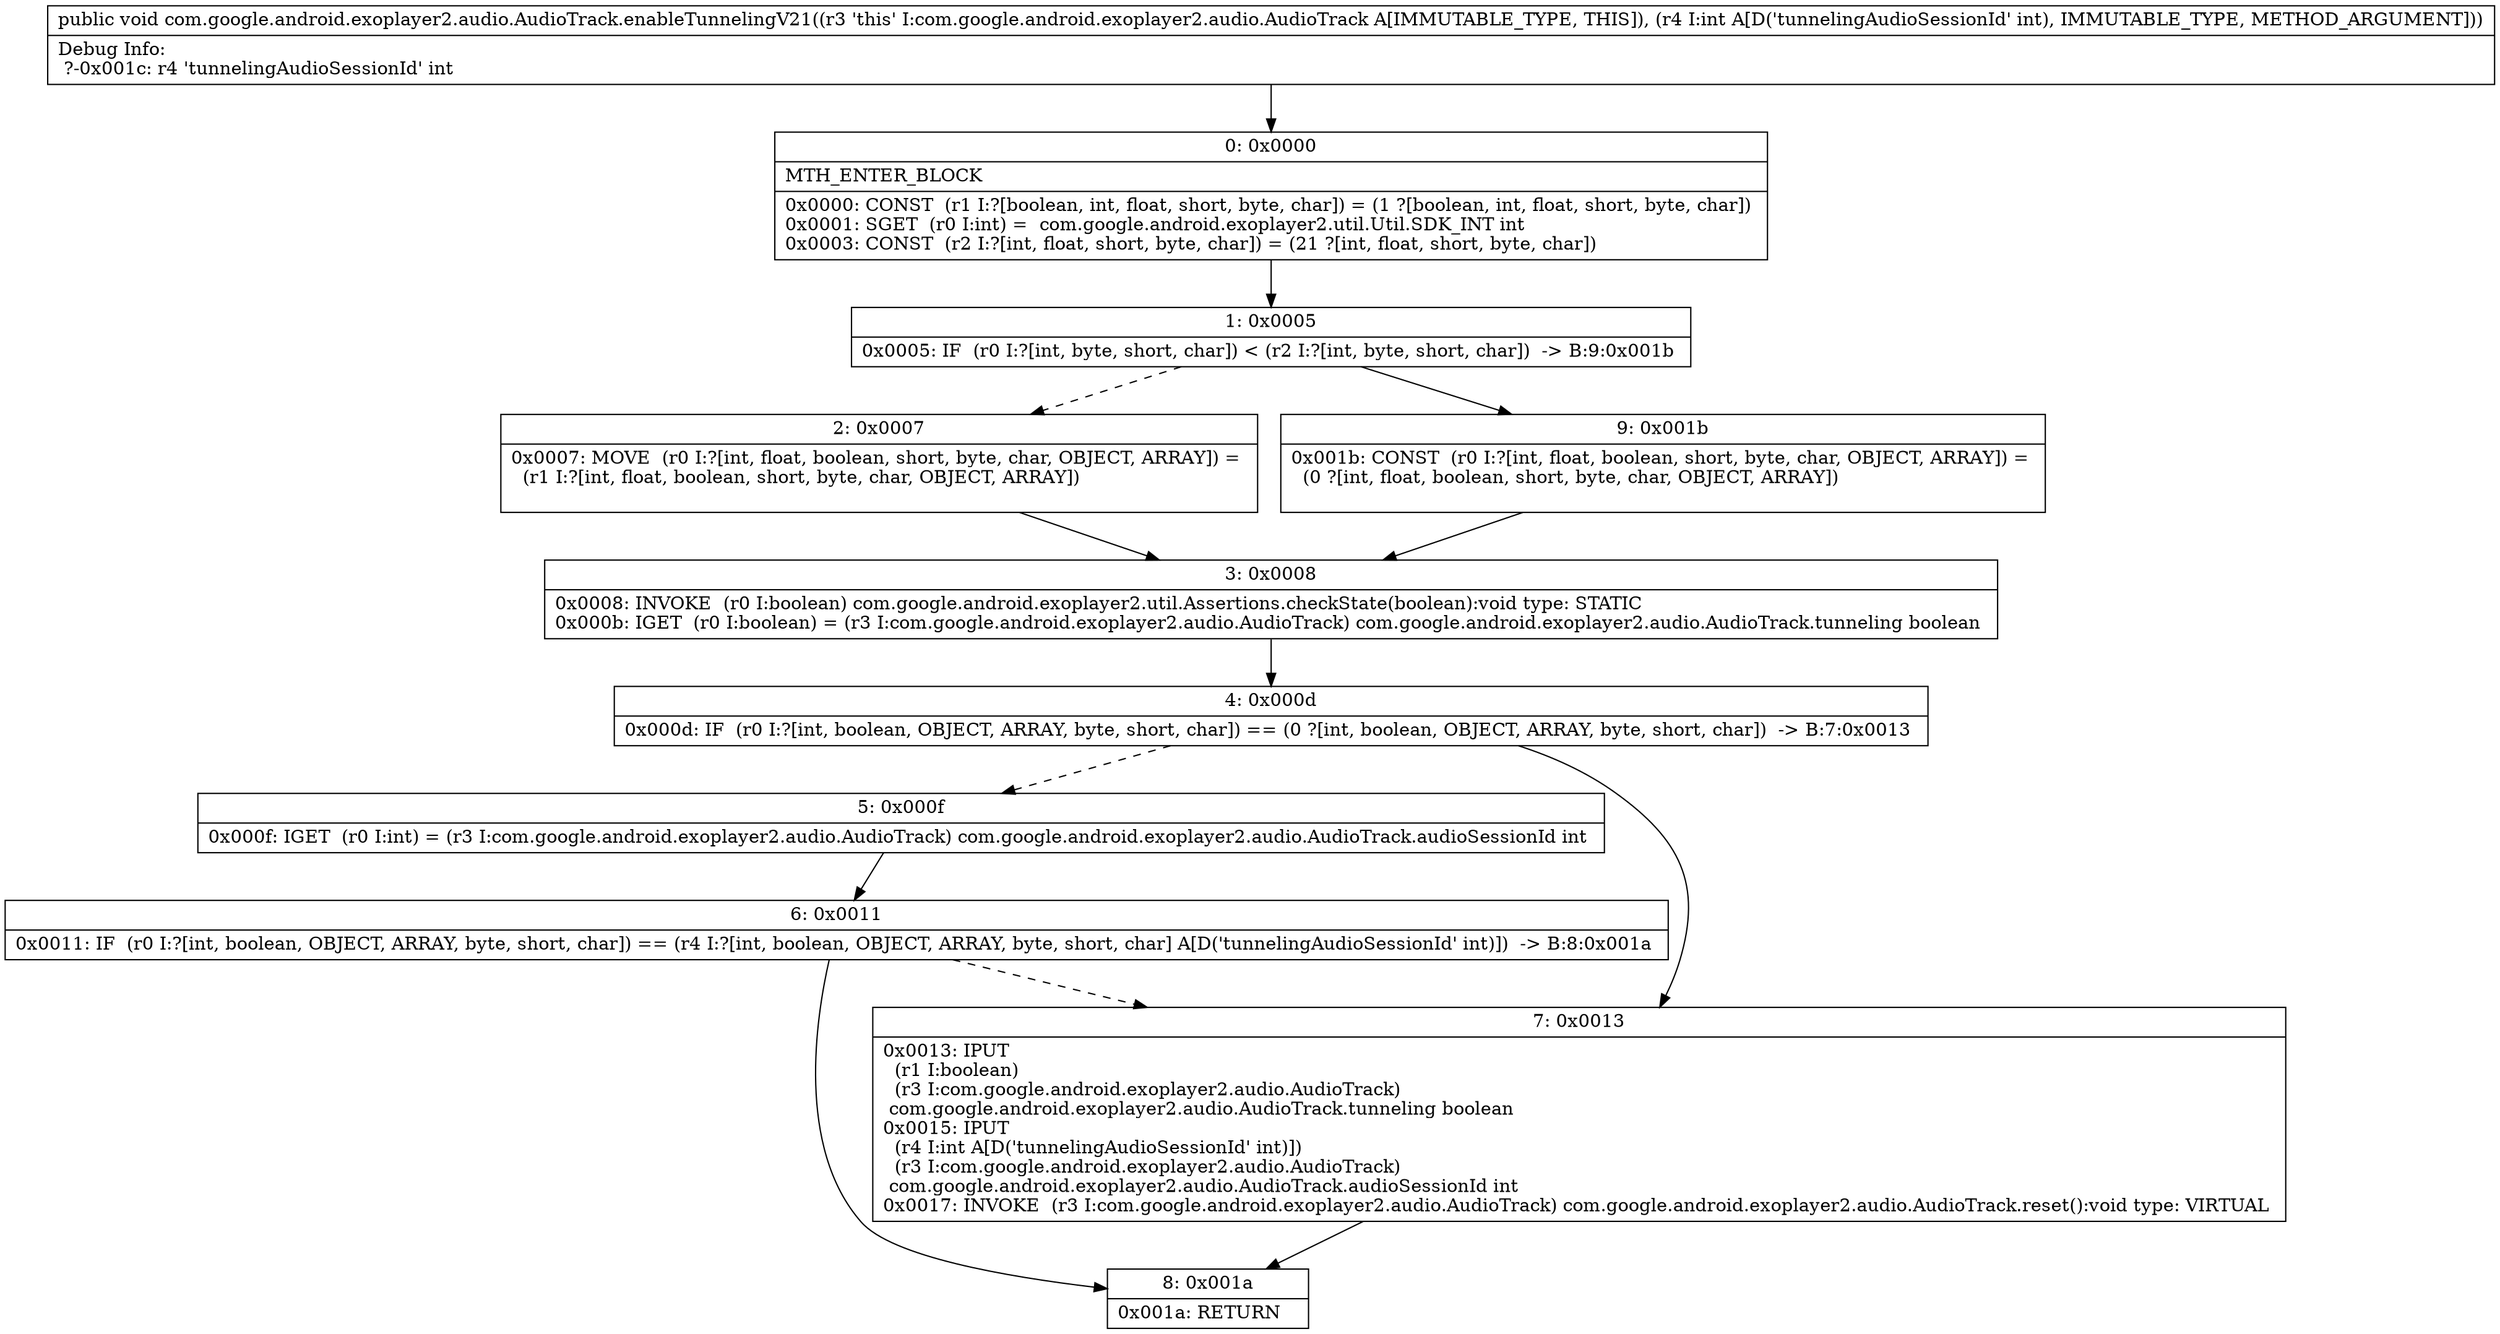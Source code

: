 digraph "CFG forcom.google.android.exoplayer2.audio.AudioTrack.enableTunnelingV21(I)V" {
Node_0 [shape=record,label="{0\:\ 0x0000|MTH_ENTER_BLOCK\l|0x0000: CONST  (r1 I:?[boolean, int, float, short, byte, char]) = (1 ?[boolean, int, float, short, byte, char]) \l0x0001: SGET  (r0 I:int) =  com.google.android.exoplayer2.util.Util.SDK_INT int \l0x0003: CONST  (r2 I:?[int, float, short, byte, char]) = (21 ?[int, float, short, byte, char]) \l}"];
Node_1 [shape=record,label="{1\:\ 0x0005|0x0005: IF  (r0 I:?[int, byte, short, char]) \< (r2 I:?[int, byte, short, char])  \-\> B:9:0x001b \l}"];
Node_2 [shape=record,label="{2\:\ 0x0007|0x0007: MOVE  (r0 I:?[int, float, boolean, short, byte, char, OBJECT, ARRAY]) = \l  (r1 I:?[int, float, boolean, short, byte, char, OBJECT, ARRAY])\l \l}"];
Node_3 [shape=record,label="{3\:\ 0x0008|0x0008: INVOKE  (r0 I:boolean) com.google.android.exoplayer2.util.Assertions.checkState(boolean):void type: STATIC \l0x000b: IGET  (r0 I:boolean) = (r3 I:com.google.android.exoplayer2.audio.AudioTrack) com.google.android.exoplayer2.audio.AudioTrack.tunneling boolean \l}"];
Node_4 [shape=record,label="{4\:\ 0x000d|0x000d: IF  (r0 I:?[int, boolean, OBJECT, ARRAY, byte, short, char]) == (0 ?[int, boolean, OBJECT, ARRAY, byte, short, char])  \-\> B:7:0x0013 \l}"];
Node_5 [shape=record,label="{5\:\ 0x000f|0x000f: IGET  (r0 I:int) = (r3 I:com.google.android.exoplayer2.audio.AudioTrack) com.google.android.exoplayer2.audio.AudioTrack.audioSessionId int \l}"];
Node_6 [shape=record,label="{6\:\ 0x0011|0x0011: IF  (r0 I:?[int, boolean, OBJECT, ARRAY, byte, short, char]) == (r4 I:?[int, boolean, OBJECT, ARRAY, byte, short, char] A[D('tunnelingAudioSessionId' int)])  \-\> B:8:0x001a \l}"];
Node_7 [shape=record,label="{7\:\ 0x0013|0x0013: IPUT  \l  (r1 I:boolean)\l  (r3 I:com.google.android.exoplayer2.audio.AudioTrack)\l com.google.android.exoplayer2.audio.AudioTrack.tunneling boolean \l0x0015: IPUT  \l  (r4 I:int A[D('tunnelingAudioSessionId' int)])\l  (r3 I:com.google.android.exoplayer2.audio.AudioTrack)\l com.google.android.exoplayer2.audio.AudioTrack.audioSessionId int \l0x0017: INVOKE  (r3 I:com.google.android.exoplayer2.audio.AudioTrack) com.google.android.exoplayer2.audio.AudioTrack.reset():void type: VIRTUAL \l}"];
Node_8 [shape=record,label="{8\:\ 0x001a|0x001a: RETURN   \l}"];
Node_9 [shape=record,label="{9\:\ 0x001b|0x001b: CONST  (r0 I:?[int, float, boolean, short, byte, char, OBJECT, ARRAY]) = \l  (0 ?[int, float, boolean, short, byte, char, OBJECT, ARRAY])\l \l}"];
MethodNode[shape=record,label="{public void com.google.android.exoplayer2.audio.AudioTrack.enableTunnelingV21((r3 'this' I:com.google.android.exoplayer2.audio.AudioTrack A[IMMUTABLE_TYPE, THIS]), (r4 I:int A[D('tunnelingAudioSessionId' int), IMMUTABLE_TYPE, METHOD_ARGUMENT]))  | Debug Info:\l  ?\-0x001c: r4 'tunnelingAudioSessionId' int\l}"];
MethodNode -> Node_0;
Node_0 -> Node_1;
Node_1 -> Node_2[style=dashed];
Node_1 -> Node_9;
Node_2 -> Node_3;
Node_3 -> Node_4;
Node_4 -> Node_5[style=dashed];
Node_4 -> Node_7;
Node_5 -> Node_6;
Node_6 -> Node_7[style=dashed];
Node_6 -> Node_8;
Node_7 -> Node_8;
Node_9 -> Node_3;
}

